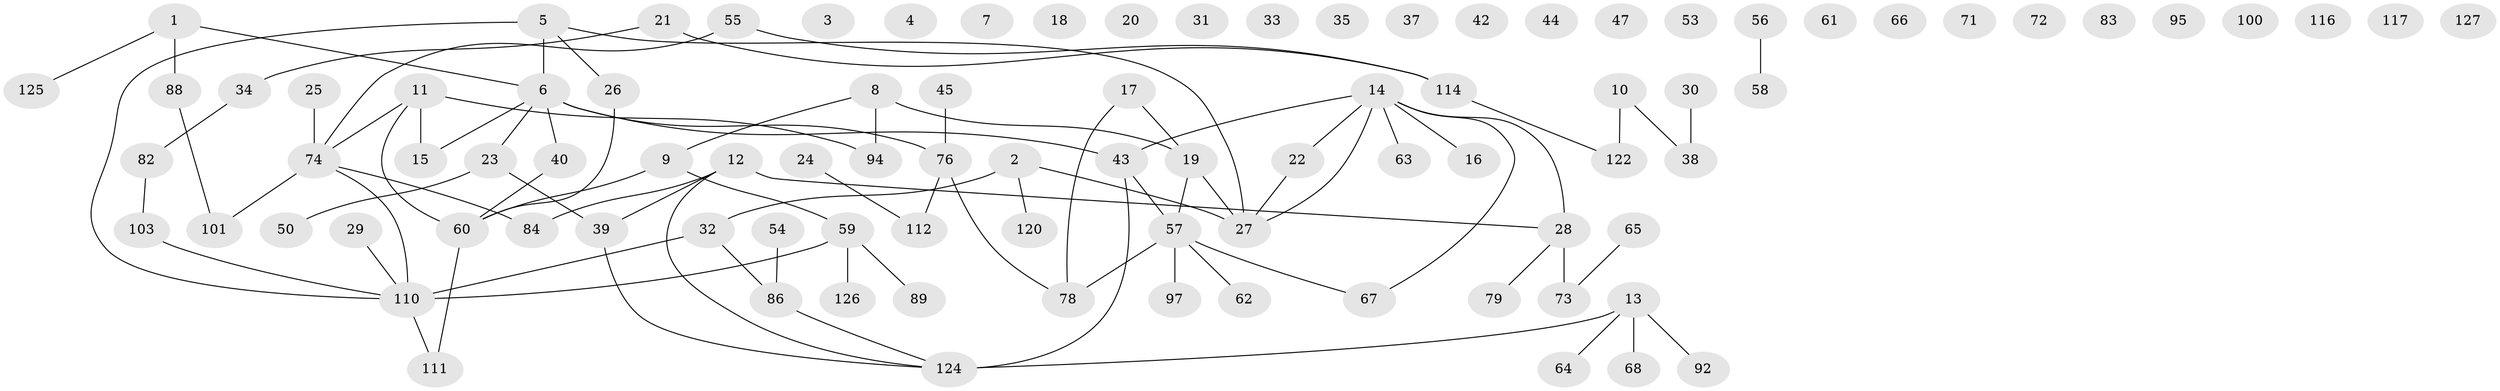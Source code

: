 // Generated by graph-tools (version 1.1) at 2025/23/03/03/25 07:23:24]
// undirected, 93 vertices, 89 edges
graph export_dot {
graph [start="1"]
  node [color=gray90,style=filled];
  1 [super="+49"];
  2 [super="+48"];
  3;
  4;
  5 [super="+96"];
  6 [super="+75"];
  7 [super="+85"];
  8 [super="+119"];
  9;
  10 [super="+41"];
  11 [super="+52"];
  12 [super="+104"];
  13 [super="+109"];
  14 [super="+77"];
  15 [super="+81"];
  16;
  17 [super="+106"];
  18;
  19 [super="+69"];
  20;
  21 [super="+121"];
  22;
  23;
  24;
  25;
  26 [super="+46"];
  27 [super="+115"];
  28 [super="+36"];
  29;
  30;
  31;
  32;
  33;
  34;
  35;
  37;
  38 [super="+93"];
  39 [super="+90"];
  40;
  42 [super="+105"];
  43 [super="+51"];
  44;
  45;
  47;
  50;
  53;
  54;
  55;
  56;
  57 [super="+70"];
  58;
  59 [super="+80"];
  60 [super="+107"];
  61;
  62;
  63;
  64;
  65;
  66;
  67;
  68;
  71;
  72 [super="+87"];
  73 [super="+113"];
  74 [super="+108"];
  76 [super="+98"];
  78;
  79;
  82 [super="+91"];
  83;
  84 [super="+99"];
  86 [super="+102"];
  88;
  89;
  92;
  94;
  95;
  97;
  100;
  101;
  103 [super="+123"];
  110 [super="+118"];
  111;
  112;
  114;
  116;
  117;
  120;
  122;
  124;
  125;
  126;
  127;
  1 -- 88;
  1 -- 125;
  1 -- 6;
  2 -- 27 [weight=2];
  2 -- 120 [weight=2];
  2 -- 32;
  5 -- 27;
  5 -- 26;
  5 -- 110;
  5 -- 6;
  6 -- 40;
  6 -- 76;
  6 -- 23;
  6 -- 43;
  6 -- 15;
  8 -- 9;
  8 -- 19;
  8 -- 94;
  9 -- 59;
  9 -- 60;
  10 -- 38;
  10 -- 122;
  11 -- 15;
  11 -- 74;
  11 -- 60;
  11 -- 94;
  12 -- 28;
  12 -- 124;
  12 -- 39;
  12 -- 84;
  13 -- 64;
  13 -- 92;
  13 -- 124 [weight=2];
  13 -- 68;
  14 -- 27;
  14 -- 28;
  14 -- 63;
  14 -- 67;
  14 -- 16;
  14 -- 22;
  14 -- 43;
  17 -- 19;
  17 -- 78;
  19 -- 57;
  19 -- 27;
  21 -- 114;
  21 -- 34;
  22 -- 27;
  23 -- 50;
  23 -- 39;
  24 -- 112;
  25 -- 74;
  26 -- 60;
  28 -- 79;
  28 -- 73;
  29 -- 110;
  30 -- 38;
  32 -- 110;
  32 -- 86;
  34 -- 82;
  39 -- 124;
  40 -- 60;
  43 -- 57;
  43 -- 124;
  45 -- 76;
  54 -- 86;
  55 -- 74;
  55 -- 114;
  56 -- 58;
  57 -- 62;
  57 -- 97;
  57 -- 67;
  57 -- 78;
  59 -- 110;
  59 -- 126;
  59 -- 89;
  60 -- 111;
  65 -- 73;
  74 -- 101;
  74 -- 110;
  74 -- 84;
  76 -- 78;
  76 -- 112;
  82 -- 103;
  86 -- 124;
  88 -- 101;
  103 -- 110;
  110 -- 111;
  114 -- 122;
}
